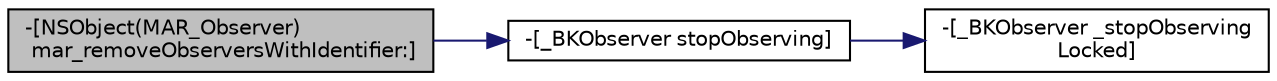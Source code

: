 digraph "-[NSObject(MAR_Observer) mar_removeObserversWithIdentifier:]"
{
  edge [fontname="Helvetica",fontsize="10",labelfontname="Helvetica",labelfontsize="10"];
  node [fontname="Helvetica",fontsize="10",shape=record];
  rankdir="LR";
  Node25 [label="-[NSObject(MAR_Observer)\l mar_removeObserversWithIdentifier:]",height=0.2,width=0.4,color="black", fillcolor="grey75", style="filled", fontcolor="black"];
  Node25 -> Node26 [color="midnightblue",fontsize="10",style="solid",fontname="Helvetica"];
  Node26 [label="-[_BKObserver stopObserving]",height=0.2,width=0.4,color="black", fillcolor="white", style="filled",URL="$interface___b_k_observer.html#a4a13949775b74ed4b82800c379f4252a"];
  Node26 -> Node27 [color="midnightblue",fontsize="10",style="solid",fontname="Helvetica"];
  Node27 [label="-[_BKObserver _stopObserving\lLocked]",height=0.2,width=0.4,color="black", fillcolor="white", style="filled",URL="$interface___b_k_observer.html#a549c8dec9fe77025cfef4201437f1e7c"];
}

